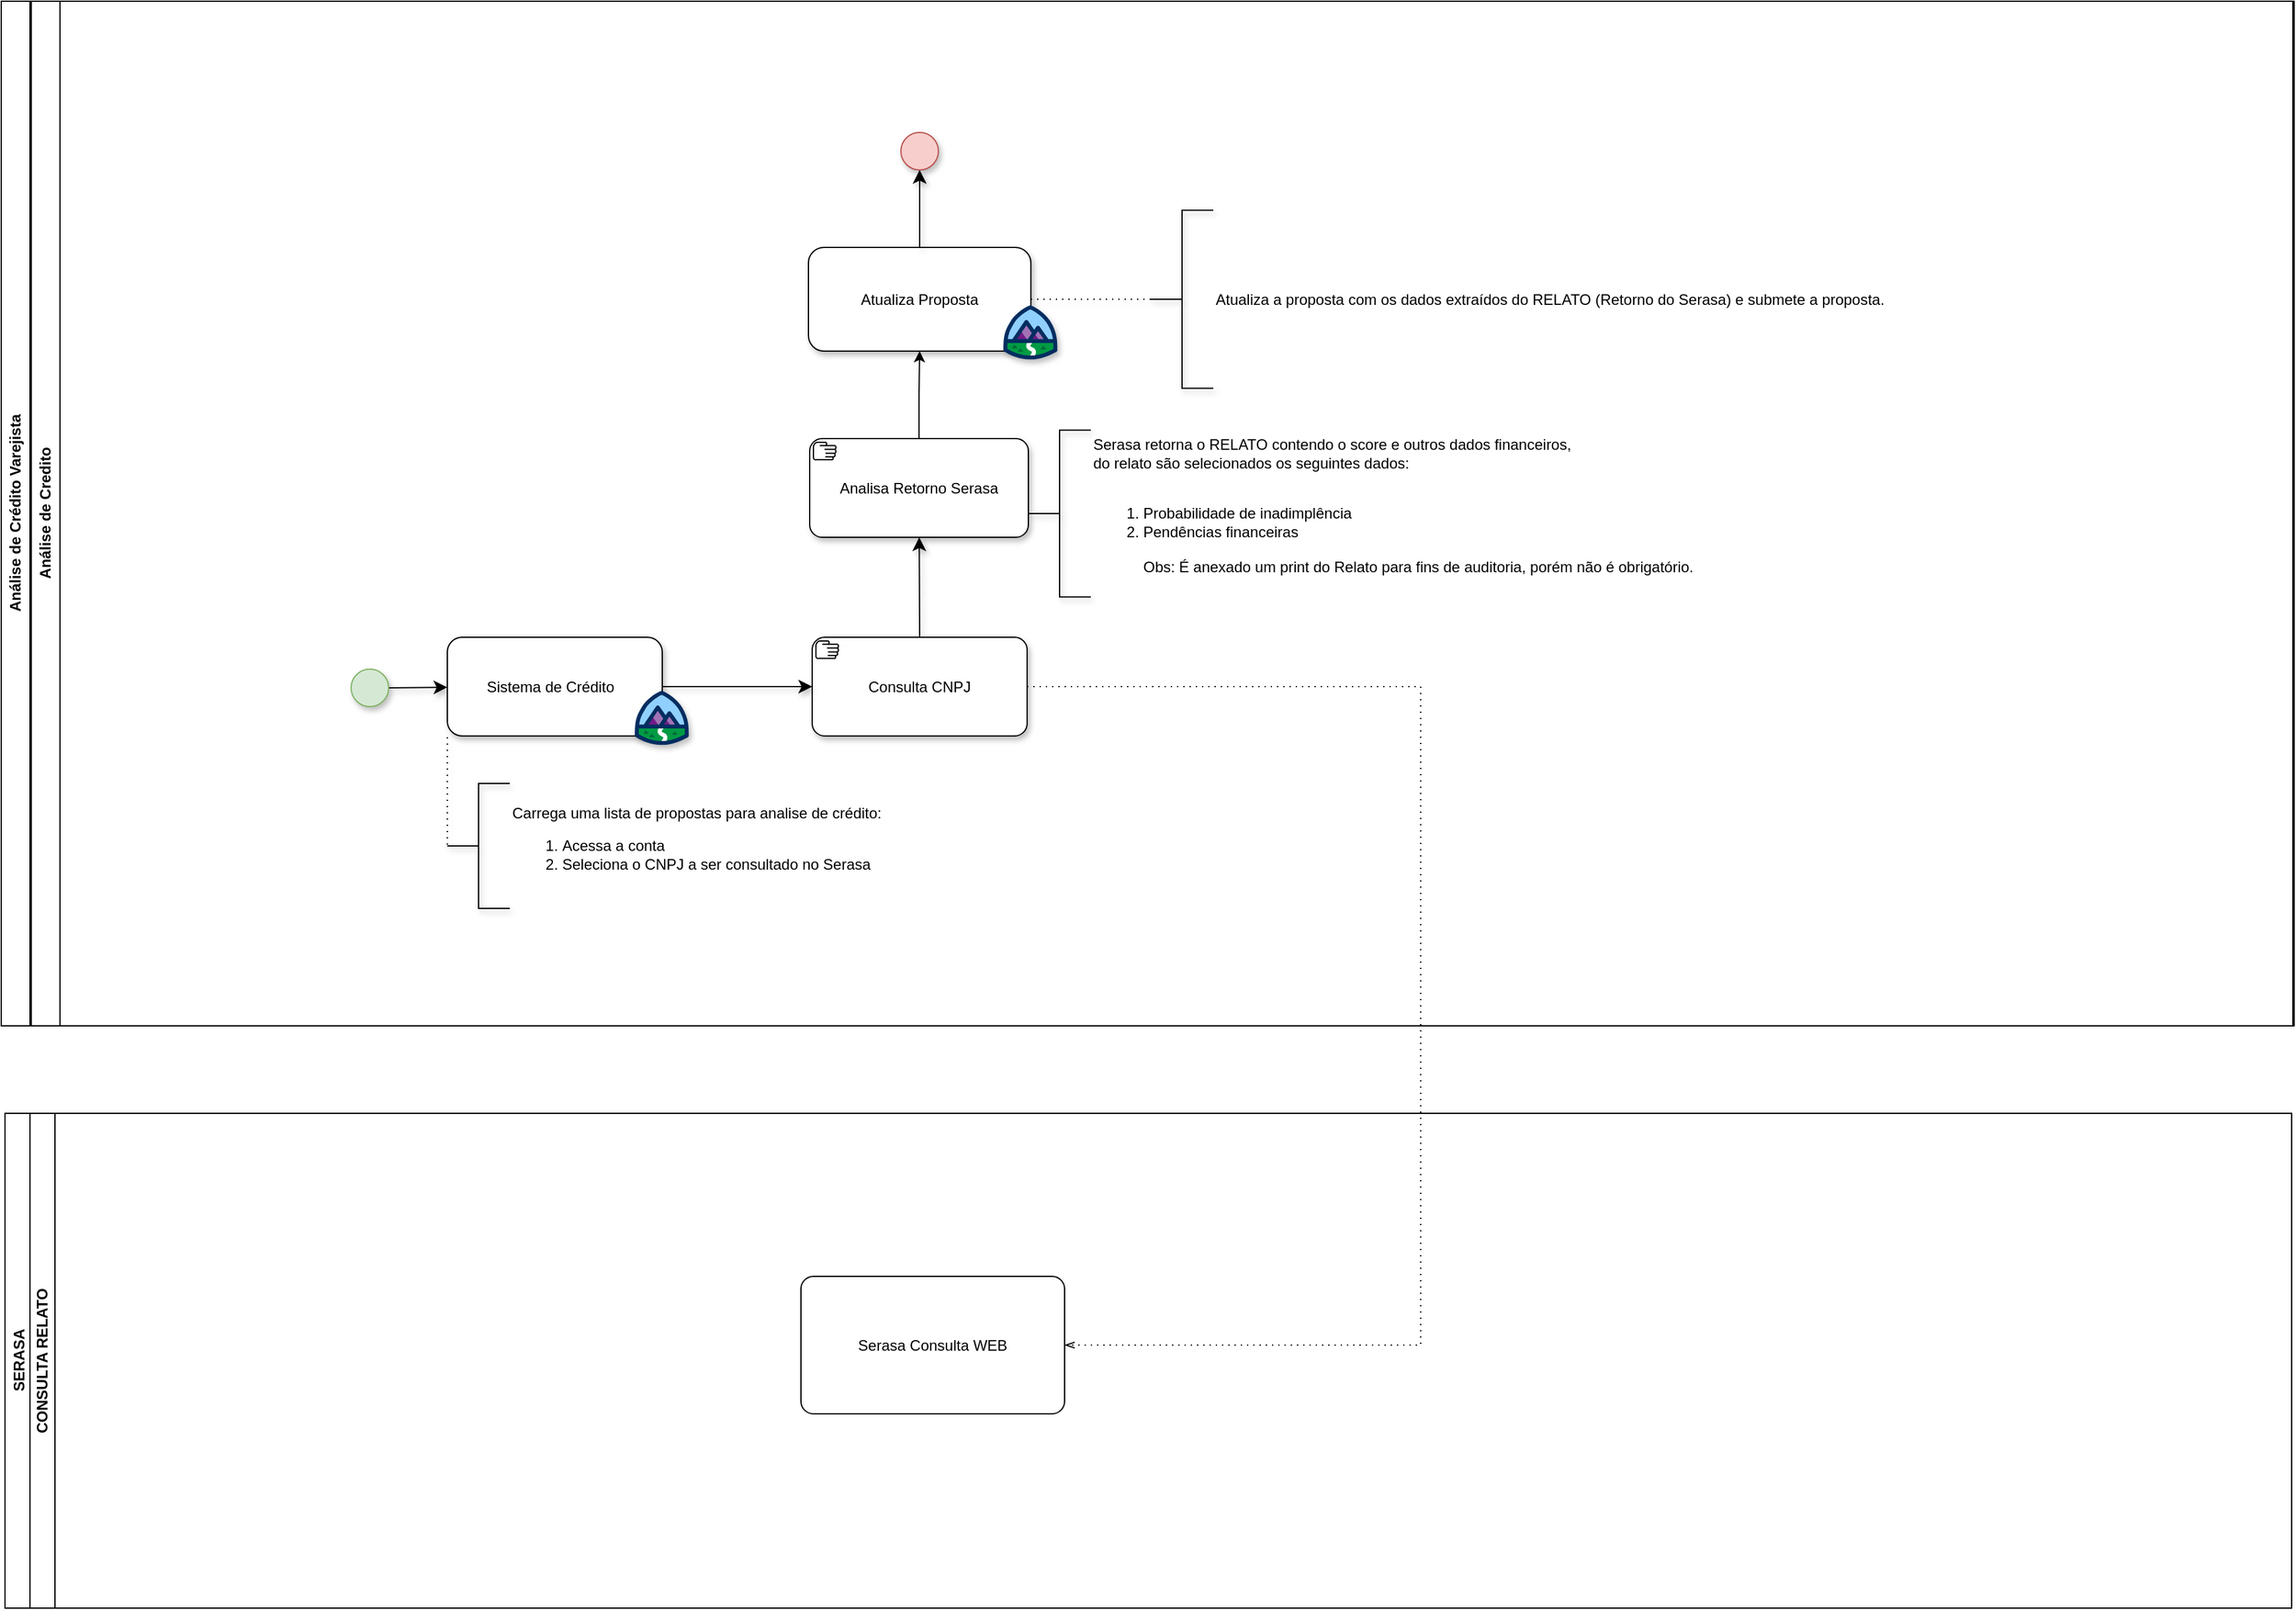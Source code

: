 <mxfile version="24.5.2" type="github">
  <diagram name="Page-1" id="2a216829-ef6e-dabb-86c1-c78162f3ba2b">
    <mxGraphModel dx="2840" dy="79" grid="0" gridSize="10" guides="1" tooltips="1" connect="1" arrows="1" fold="1" page="0" pageScale="1" pageWidth="850" pageHeight="1100" background="none" math="0" shadow="0">
      <root>
        <mxCell id="0" />
        <mxCell id="1" parent="0" />
        <mxCell id="yIEuN8YyVFJwC3LC824W-1" value="Análise de Credito" style="swimlane;horizontal=0;whiteSpace=wrap;html=1;shadow=0;" vertex="1" parent="1">
          <mxGeometry x="-140" y="1530" width="1811" height="820" as="geometry" />
        </mxCell>
        <mxCell id="yIEuN8YyVFJwC3LC824W-2" style="edgeStyle=none;curved=1;rounded=0;orthogonalLoop=1;jettySize=auto;html=1;fontSize=12;startSize=8;endSize=8;shadow=1;" edge="1" parent="yIEuN8YyVFJwC3LC824W-1" source="yIEuN8YyVFJwC3LC824W-3" target="yIEuN8YyVFJwC3LC824W-5">
          <mxGeometry relative="1" as="geometry" />
        </mxCell>
        <mxCell id="yIEuN8YyVFJwC3LC824W-3" value="" style="ellipse;whiteSpace=wrap;html=1;aspect=fixed;fillColor=#d5e8d4;strokeColor=#82b366;shadow=1;" vertex="1" parent="yIEuN8YyVFJwC3LC824W-1">
          <mxGeometry x="256" y="534.5" width="30" height="30" as="geometry" />
        </mxCell>
        <mxCell id="yIEuN8YyVFJwC3LC824W-4" value="" style="group;shadow=1;rounded=1;" vertex="1" connectable="0" parent="yIEuN8YyVFJwC3LC824W-1">
          <mxGeometry x="333" y="509" width="522" height="86.18" as="geometry" />
        </mxCell>
        <mxCell id="yIEuN8YyVFJwC3LC824W-5" value="&lt;div&gt;&amp;nbsp;Sistema de Crédito&amp;nbsp;&amp;nbsp;&lt;span style=&quot;background-color: initial;&quot;&gt;&amp;nbsp;&lt;/span&gt;&lt;/div&gt;" style="rounded=1;whiteSpace=wrap;html=1;shadow=1;glass=0;" vertex="1" parent="yIEuN8YyVFJwC3LC824W-4">
          <mxGeometry width="172" height="79" as="geometry" />
        </mxCell>
        <mxCell id="yIEuN8YyVFJwC3LC824W-6" value="" style="verticalLabelPosition=bottom;aspect=fixed;html=1;shape=mxgraph.salesforce.learning;shadow=1;" vertex="1" parent="yIEuN8YyVFJwC3LC824W-4">
          <mxGeometry x="150" y="42.83" width="43.35" height="43.35" as="geometry" />
        </mxCell>
        <mxCell id="yIEuN8YyVFJwC3LC824W-13" value="Carrega uma lista de propostas para analise de crédito:&lt;div&gt;&lt;ol&gt;&lt;li&gt;&lt;span style=&quot;background-color: initial; text-align: center; text-wrap: wrap;&quot;&gt;Acessa a conta&amp;nbsp;&lt;/span&gt;&lt;/li&gt;&lt;li&gt;&lt;span style=&quot;background-color: initial; text-align: center; text-wrap: wrap;&quot;&gt;Seleciona o CNPJ a ser consultado no Serasa&amp;nbsp;&lt;/span&gt;&lt;span style=&quot;background-color: initial; text-align: center; text-wrap: wrap;&quot;&gt;&amp;nbsp;&lt;/span&gt;&lt;/li&gt;&lt;/ol&gt;&lt;/div&gt;" style="html=1;shape=mxgraph.flowchart.annotation_2;align=left;labelPosition=right;shadow=1;" vertex="1" parent="yIEuN8YyVFJwC3LC824W-1">
          <mxGeometry x="333" y="626" width="50" height="100" as="geometry" />
        </mxCell>
        <mxCell id="yIEuN8YyVFJwC3LC824W-14" value="" style="edgeStyle=elbowEdgeStyle;fontSize=12;html=1;endFill=0;startFill=0;endSize=6;startSize=6;dashed=1;dashPattern=1 4;endArrow=none;startArrow=none;rounded=0;curved=1;entryX=0;entryY=0.5;entryDx=0;entryDy=0;entryPerimeter=0;shadow=1;" edge="1" parent="yIEuN8YyVFJwC3LC824W-1" target="yIEuN8YyVFJwC3LC824W-13">
          <mxGeometry width="160" relative="1" as="geometry">
            <mxPoint x="333" y="589" as="sourcePoint" />
            <mxPoint x="414" y="684" as="targetPoint" />
            <Array as="points" />
          </mxGeometry>
        </mxCell>
        <mxCell id="yIEuN8YyVFJwC3LC824W-15" value="" style="edgeStyle=none;curved=1;rounded=0;orthogonalLoop=1;jettySize=auto;html=1;fontSize=12;startSize=8;endSize=8;exitX=0.5;exitY=0;exitDx=0;exitDy=0;exitPerimeter=0;shadow=1;" edge="1" parent="yIEuN8YyVFJwC3LC824W-1" source="yIEuN8YyVFJwC3LC824W-16" target="yIEuN8YyVFJwC3LC824W-19">
          <mxGeometry relative="1" as="geometry">
            <mxPoint x="832.699" y="-23.0" as="sourcePoint" />
          </mxGeometry>
        </mxCell>
        <mxCell id="yIEuN8YyVFJwC3LC824W-16" value="&lt;div&gt;Consulta CNPJ&lt;/div&gt;" style="points=[[0.25,0,0],[0.5,0,0],[0.75,0,0],[1,0.25,0],[1,0.5,0],[1,0.75,0],[0.75,1,0],[0.5,1,0],[0.25,1,0],[0,0.75,0],[0,0.5,0],[0,0.25,0]];shape=mxgraph.bpmn.task;whiteSpace=wrap;rectStyle=rounded;size=10;html=1;container=1;expand=0;collapsible=0;taskMarker=manual;shadow=1;" vertex="1" parent="yIEuN8YyVFJwC3LC824W-1">
          <mxGeometry x="625" y="509" width="172" height="79" as="geometry" />
        </mxCell>
        <mxCell id="yIEuN8YyVFJwC3LC824W-17" value="" style="edgeStyle=none;curved=1;rounded=0;orthogonalLoop=1;jettySize=auto;html=1;fontSize=12;startSize=8;endSize=8;shadow=1;" edge="1" parent="yIEuN8YyVFJwC3LC824W-1" source="yIEuN8YyVFJwC3LC824W-5" target="yIEuN8YyVFJwC3LC824W-16">
          <mxGeometry relative="1" as="geometry" />
        </mxCell>
        <mxCell id="yIEuN8YyVFJwC3LC824W-20" value="Atualiza a proposta com os dados extraídos do RELATO (Retorno do Serasa) e submete a proposta." style="html=1;shape=mxgraph.flowchart.annotation_2;align=left;labelPosition=right;shadow=1;" vertex="1" parent="yIEuN8YyVFJwC3LC824W-1">
          <mxGeometry x="896" y="167.25" width="50" height="142.5" as="geometry" />
        </mxCell>
        <mxCell id="yIEuN8YyVFJwC3LC824W-21" value="" style="edgeStyle=elbowEdgeStyle;fontSize=12;html=1;endFill=0;startFill=0;endSize=6;startSize=6;dashed=1;dashPattern=1 4;endArrow=none;startArrow=none;rounded=0;shadow=1;" edge="1" parent="yIEuN8YyVFJwC3LC824W-1" source="yIEuN8YyVFJwC3LC824W-8" target="yIEuN8YyVFJwC3LC824W-20">
          <mxGeometry width="160" relative="1" as="geometry">
            <mxPoint x="799" y="237" as="sourcePoint" />
            <mxPoint x="850" y="454" as="targetPoint" />
          </mxGeometry>
        </mxCell>
        <mxCell id="yIEuN8YyVFJwC3LC824W-26" value="Análise de Crédito Varejista" style="swimlane;horizontal=0;whiteSpace=wrap;html=1;" vertex="1" parent="yIEuN8YyVFJwC3LC824W-1">
          <mxGeometry x="-24" width="1834" height="820" as="geometry" />
        </mxCell>
        <mxCell id="yIEuN8YyVFJwC3LC824W-27" value="" style="edgeStyle=orthogonalEdgeStyle;rounded=0;orthogonalLoop=1;jettySize=auto;html=1;" edge="1" parent="yIEuN8YyVFJwC3LC824W-26" source="yIEuN8YyVFJwC3LC824W-19" target="yIEuN8YyVFJwC3LC824W-8">
          <mxGeometry relative="1" as="geometry" />
        </mxCell>
        <mxCell id="yIEuN8YyVFJwC3LC824W-19" value="Analisa Retorno Serasa" style="points=[[0.25,0,0],[0.5,0,0],[0.75,0,0],[1,0.25,0],[1,0.5,0],[1,0.75,0],[0.75,1,0],[0.5,1,0],[0.25,1,0],[0,0.75,0],[0,0.5,0],[0,0.25,0]];shape=mxgraph.bpmn.task;whiteSpace=wrap;rectStyle=rounded;size=10;html=1;container=1;expand=0;collapsible=0;taskMarker=manual;shadow=1;" vertex="1" parent="yIEuN8YyVFJwC3LC824W-26">
          <mxGeometry x="647" y="350" width="175" height="79" as="geometry" />
        </mxCell>
        <mxCell id="yIEuN8YyVFJwC3LC824W-18" value="Serasa retorna o RELATO contendo o score e outros dados financeiros,&amp;nbsp;&lt;div&gt;do relato são selecionados os seguintes dados:&lt;div&gt;&lt;br&gt;&lt;/div&gt;&lt;div&gt;&lt;ol&gt;&lt;li&gt;Probabilidade de inadimplência&lt;/li&gt;&lt;li&gt;Pendências financeiras&lt;br&gt;&lt;br&gt;Obs: É anexado um print do Relato para fins de auditoria, porém não é obrigatório.&lt;/li&gt;&lt;/ol&gt;&lt;/div&gt;&lt;/div&gt;" style="html=1;shape=mxgraph.flowchart.annotation_2;align=left;labelPosition=right;shadow=1;" vertex="1" parent="yIEuN8YyVFJwC3LC824W-26">
          <mxGeometry x="822" y="343.25" width="50" height="133.5" as="geometry" />
        </mxCell>
        <mxCell id="yIEuN8YyVFJwC3LC824W-7" value="" style="group;shadow=1;rounded=1;" vertex="1" connectable="0" parent="yIEuN8YyVFJwC3LC824W-26">
          <mxGeometry x="646" y="197" width="199.35" height="89.68" as="geometry" />
        </mxCell>
        <mxCell id="yIEuN8YyVFJwC3LC824W-8" value="&lt;div&gt;Atualiza Proposta&lt;br&gt;&lt;/div&gt;" style="rounded=1;whiteSpace=wrap;html=1;shadow=1;glass=0;" vertex="1" parent="yIEuN8YyVFJwC3LC824W-7">
          <mxGeometry width="178" height="83" as="geometry" />
        </mxCell>
        <mxCell id="yIEuN8YyVFJwC3LC824W-9" style="edgeStyle=none;curved=1;rounded=0;orthogonalLoop=1;jettySize=auto;html=1;entryX=0;entryY=0.5;entryDx=0;entryDy=0;fontSize=12;startSize=8;endSize=8;shadow=1;" edge="1" parent="yIEuN8YyVFJwC3LC824W-7" source="yIEuN8YyVFJwC3LC824W-8" target="yIEuN8YyVFJwC3LC824W-8">
          <mxGeometry relative="1" as="geometry" />
        </mxCell>
        <mxCell id="yIEuN8YyVFJwC3LC824W-10" value="" style="verticalLabelPosition=bottom;aspect=fixed;html=1;shape=mxgraph.salesforce.learning;shadow=1;" vertex="1" parent="yIEuN8YyVFJwC3LC824W-7">
          <mxGeometry x="156" y="46.33" width="43.35" height="43.35" as="geometry" />
        </mxCell>
        <mxCell id="yIEuN8YyVFJwC3LC824W-11" value="" style="ellipse;whiteSpace=wrap;html=1;aspect=fixed;fillColor=#f8cecc;strokeColor=#b85450;shadow=1;" vertex="1" parent="yIEuN8YyVFJwC3LC824W-26">
          <mxGeometry x="720" y="105" width="30" height="30" as="geometry" />
        </mxCell>
        <mxCell id="yIEuN8YyVFJwC3LC824W-12" value="" style="edgeStyle=none;curved=1;rounded=0;orthogonalLoop=1;jettySize=auto;html=1;fontSize=12;startSize=8;endSize=8;shadow=1;entryX=0.5;entryY=1;entryDx=0;entryDy=0;" edge="1" parent="yIEuN8YyVFJwC3LC824W-26" source="yIEuN8YyVFJwC3LC824W-8" target="yIEuN8YyVFJwC3LC824W-11">
          <mxGeometry relative="1" as="geometry">
            <mxPoint x="735.887" y="142.0" as="targetPoint" />
          </mxGeometry>
        </mxCell>
        <mxCell id="yIEuN8YyVFJwC3LC824W-23" value="" style="edgeStyle=elbowEdgeStyle;fontSize=12;html=1;endFill=0;startFill=0;endSize=6;startSize=6;dashed=1;dashPattern=1 4;endArrow=openThin;startArrow=none;rounded=0;entryX=1;entryY=0.5;entryDx=0;entryDy=0;entryPerimeter=0;shadow=0;" edge="1" parent="1" target="yIEuN8YyVFJwC3LC824W-22" source="yIEuN8YyVFJwC3LC824W-16">
          <mxGeometry width="160" relative="1" as="geometry">
            <mxPoint x="865.0" y="2120" as="sourcePoint" />
            <mxPoint x="1148" y="2576.5" as="targetPoint" />
            <Array as="points">
              <mxPoint x="972" y="2445.5" />
            </Array>
          </mxGeometry>
        </mxCell>
        <mxCell id="yIEuN8YyVFJwC3LC824W-25" value="SERASA" style="swimlane;horizontal=0;whiteSpace=wrap;html=1;" vertex="1" parent="1">
          <mxGeometry x="-161" y="2420" width="1830" height="396" as="geometry" />
        </mxCell>
        <mxCell id="yIEuN8YyVFJwC3LC824W-24" value="CONSULTA RELATO" style="swimlane;startSize=20;horizontal=0;html=1;whiteSpace=wrap;shadow=0;" vertex="1" parent="yIEuN8YyVFJwC3LC824W-25">
          <mxGeometry x="20" width="1810" height="396" as="geometry" />
        </mxCell>
        <mxCell id="yIEuN8YyVFJwC3LC824W-22" value="Serasa Consulta WEB" style="points=[[0.25,0,0],[0.5,0,0],[0.75,0,0],[1,0.25,0],[1,0.5,0],[1,0.75,0],[0.75,1,0],[0.5,1,0],[0.25,1,0],[0,0.75,0],[0,0.5,0],[0,0.25,0]];shape=mxgraph.bpmn.task;whiteSpace=wrap;rectStyle=rounded;size=10;html=1;container=1;expand=0;collapsible=0;taskMarker=abstract;shadow=0;" vertex="1" parent="yIEuN8YyVFJwC3LC824W-24">
          <mxGeometry x="617" y="130.5" width="211" height="110" as="geometry" />
        </mxCell>
      </root>
    </mxGraphModel>
  </diagram>
</mxfile>
